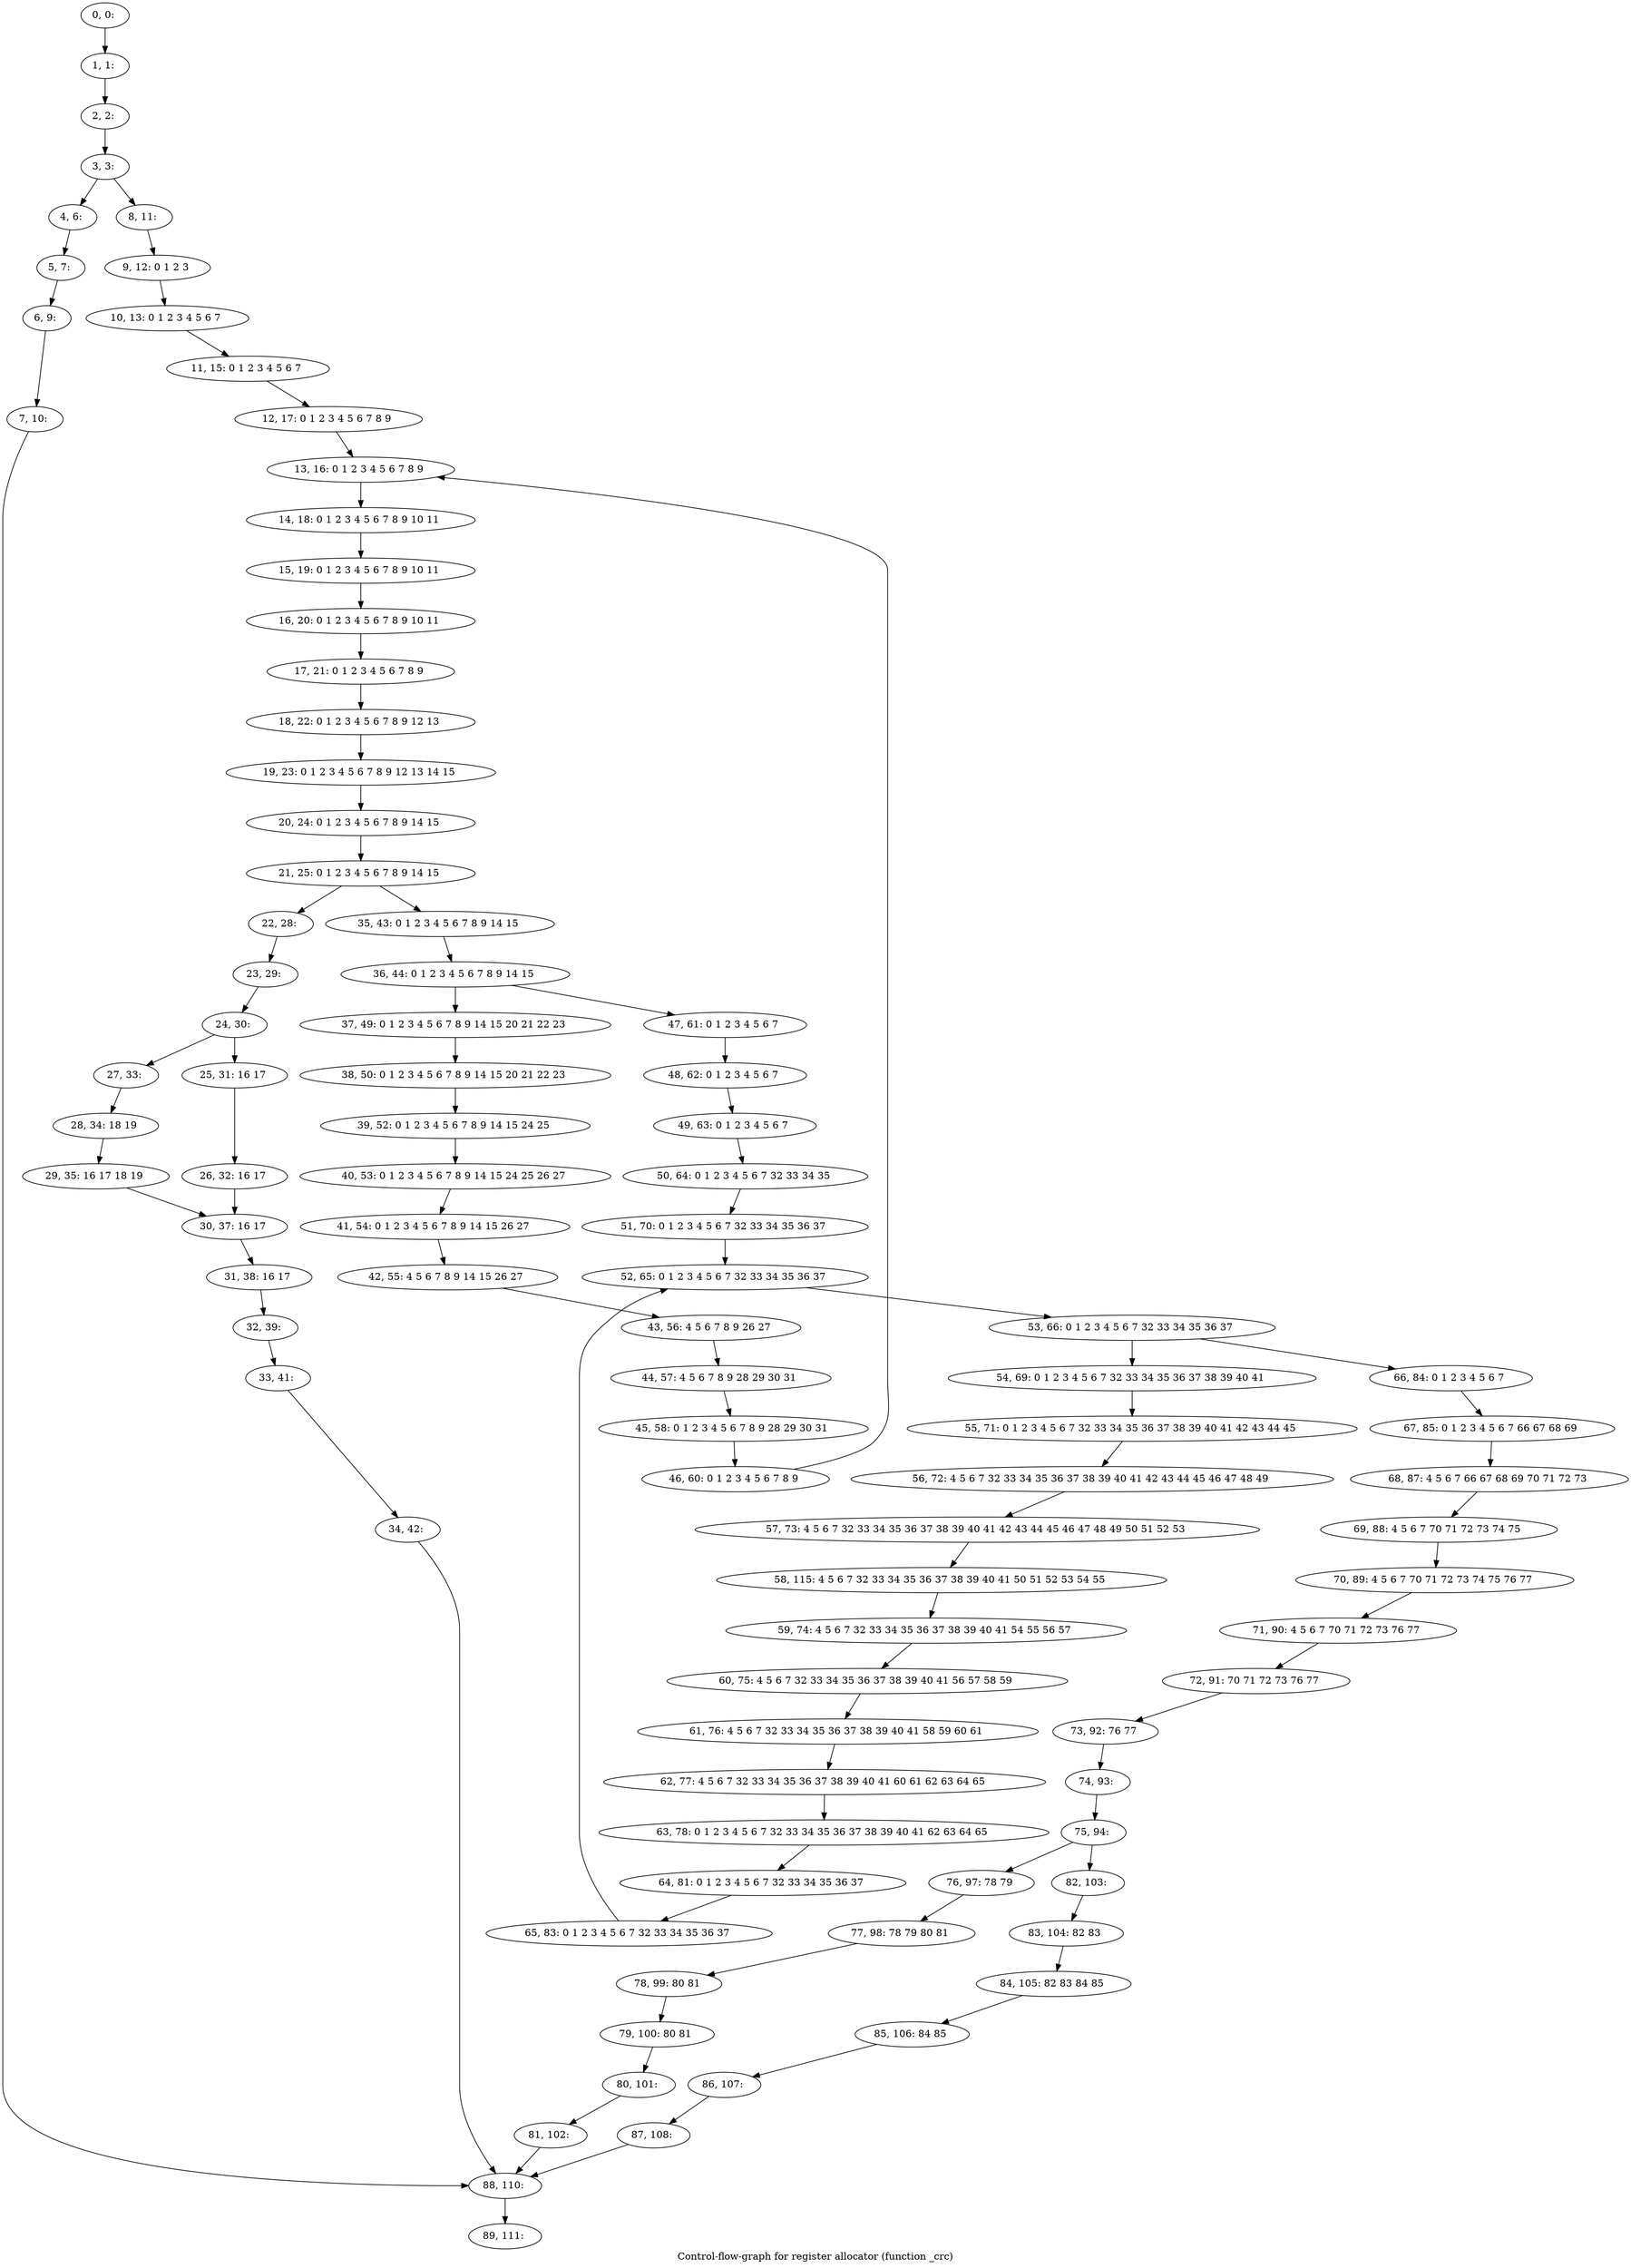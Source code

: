 digraph G {
graph [label="Control-flow-graph for register allocator (function _crc)"]
0[label="0, 0: "];
1[label="1, 1: "];
2[label="2, 2: "];
3[label="3, 3: "];
4[label="4, 6: "];
5[label="5, 7: "];
6[label="6, 9: "];
7[label="7, 10: "];
8[label="8, 11: "];
9[label="9, 12: 0 1 2 3 "];
10[label="10, 13: 0 1 2 3 4 5 6 7 "];
11[label="11, 15: 0 1 2 3 4 5 6 7 "];
12[label="12, 17: 0 1 2 3 4 5 6 7 8 9 "];
13[label="13, 16: 0 1 2 3 4 5 6 7 8 9 "];
14[label="14, 18: 0 1 2 3 4 5 6 7 8 9 10 11 "];
15[label="15, 19: 0 1 2 3 4 5 6 7 8 9 10 11 "];
16[label="16, 20: 0 1 2 3 4 5 6 7 8 9 10 11 "];
17[label="17, 21: 0 1 2 3 4 5 6 7 8 9 "];
18[label="18, 22: 0 1 2 3 4 5 6 7 8 9 12 13 "];
19[label="19, 23: 0 1 2 3 4 5 6 7 8 9 12 13 14 15 "];
20[label="20, 24: 0 1 2 3 4 5 6 7 8 9 14 15 "];
21[label="21, 25: 0 1 2 3 4 5 6 7 8 9 14 15 "];
22[label="22, 28: "];
23[label="23, 29: "];
24[label="24, 30: "];
25[label="25, 31: 16 17 "];
26[label="26, 32: 16 17 "];
27[label="27, 33: "];
28[label="28, 34: 18 19 "];
29[label="29, 35: 16 17 18 19 "];
30[label="30, 37: 16 17 "];
31[label="31, 38: 16 17 "];
32[label="32, 39: "];
33[label="33, 41: "];
34[label="34, 42: "];
35[label="35, 43: 0 1 2 3 4 5 6 7 8 9 14 15 "];
36[label="36, 44: 0 1 2 3 4 5 6 7 8 9 14 15 "];
37[label="37, 49: 0 1 2 3 4 5 6 7 8 9 14 15 20 21 22 23 "];
38[label="38, 50: 0 1 2 3 4 5 6 7 8 9 14 15 20 21 22 23 "];
39[label="39, 52: 0 1 2 3 4 5 6 7 8 9 14 15 24 25 "];
40[label="40, 53: 0 1 2 3 4 5 6 7 8 9 14 15 24 25 26 27 "];
41[label="41, 54: 0 1 2 3 4 5 6 7 8 9 14 15 26 27 "];
42[label="42, 55: 4 5 6 7 8 9 14 15 26 27 "];
43[label="43, 56: 4 5 6 7 8 9 26 27 "];
44[label="44, 57: 4 5 6 7 8 9 28 29 30 31 "];
45[label="45, 58: 0 1 2 3 4 5 6 7 8 9 28 29 30 31 "];
46[label="46, 60: 0 1 2 3 4 5 6 7 8 9 "];
47[label="47, 61: 0 1 2 3 4 5 6 7 "];
48[label="48, 62: 0 1 2 3 4 5 6 7 "];
49[label="49, 63: 0 1 2 3 4 5 6 7 "];
50[label="50, 64: 0 1 2 3 4 5 6 7 32 33 34 35 "];
51[label="51, 70: 0 1 2 3 4 5 6 7 32 33 34 35 36 37 "];
52[label="52, 65: 0 1 2 3 4 5 6 7 32 33 34 35 36 37 "];
53[label="53, 66: 0 1 2 3 4 5 6 7 32 33 34 35 36 37 "];
54[label="54, 69: 0 1 2 3 4 5 6 7 32 33 34 35 36 37 38 39 40 41 "];
55[label="55, 71: 0 1 2 3 4 5 6 7 32 33 34 35 36 37 38 39 40 41 42 43 44 45 "];
56[label="56, 72: 4 5 6 7 32 33 34 35 36 37 38 39 40 41 42 43 44 45 46 47 48 49 "];
57[label="57, 73: 4 5 6 7 32 33 34 35 36 37 38 39 40 41 42 43 44 45 46 47 48 49 50 51 52 53 "];
58[label="58, 115: 4 5 6 7 32 33 34 35 36 37 38 39 40 41 50 51 52 53 54 55 "];
59[label="59, 74: 4 5 6 7 32 33 34 35 36 37 38 39 40 41 54 55 56 57 "];
60[label="60, 75: 4 5 6 7 32 33 34 35 36 37 38 39 40 41 56 57 58 59 "];
61[label="61, 76: 4 5 6 7 32 33 34 35 36 37 38 39 40 41 58 59 60 61 "];
62[label="62, 77: 4 5 6 7 32 33 34 35 36 37 38 39 40 41 60 61 62 63 64 65 "];
63[label="63, 78: 0 1 2 3 4 5 6 7 32 33 34 35 36 37 38 39 40 41 62 63 64 65 "];
64[label="64, 81: 0 1 2 3 4 5 6 7 32 33 34 35 36 37 "];
65[label="65, 83: 0 1 2 3 4 5 6 7 32 33 34 35 36 37 "];
66[label="66, 84: 0 1 2 3 4 5 6 7 "];
67[label="67, 85: 0 1 2 3 4 5 6 7 66 67 68 69 "];
68[label="68, 87: 4 5 6 7 66 67 68 69 70 71 72 73 "];
69[label="69, 88: 4 5 6 7 70 71 72 73 74 75 "];
70[label="70, 89: 4 5 6 7 70 71 72 73 74 75 76 77 "];
71[label="71, 90: 4 5 6 7 70 71 72 73 76 77 "];
72[label="72, 91: 70 71 72 73 76 77 "];
73[label="73, 92: 76 77 "];
74[label="74, 93: "];
75[label="75, 94: "];
76[label="76, 97: 78 79 "];
77[label="77, 98: 78 79 80 81 "];
78[label="78, 99: 80 81 "];
79[label="79, 100: 80 81 "];
80[label="80, 101: "];
81[label="81, 102: "];
82[label="82, 103: "];
83[label="83, 104: 82 83 "];
84[label="84, 105: 82 83 84 85 "];
85[label="85, 106: 84 85 "];
86[label="86, 107: "];
87[label="87, 108: "];
88[label="88, 110: "];
89[label="89, 111: "];
0->1 ;
1->2 ;
2->3 ;
3->4 ;
3->8 ;
4->5 ;
5->6 ;
6->7 ;
7->88 ;
8->9 ;
9->10 ;
10->11 ;
11->12 ;
12->13 ;
13->14 ;
14->15 ;
15->16 ;
16->17 ;
17->18 ;
18->19 ;
19->20 ;
20->21 ;
21->22 ;
21->35 ;
22->23 ;
23->24 ;
24->25 ;
24->27 ;
25->26 ;
26->30 ;
27->28 ;
28->29 ;
29->30 ;
30->31 ;
31->32 ;
32->33 ;
33->34 ;
34->88 ;
35->36 ;
36->37 ;
36->47 ;
37->38 ;
38->39 ;
39->40 ;
40->41 ;
41->42 ;
42->43 ;
43->44 ;
44->45 ;
45->46 ;
46->13 ;
47->48 ;
48->49 ;
49->50 ;
50->51 ;
51->52 ;
52->53 ;
53->54 ;
53->66 ;
54->55 ;
55->56 ;
56->57 ;
57->58 ;
58->59 ;
59->60 ;
60->61 ;
61->62 ;
62->63 ;
63->64 ;
64->65 ;
65->52 ;
66->67 ;
67->68 ;
68->69 ;
69->70 ;
70->71 ;
71->72 ;
72->73 ;
73->74 ;
74->75 ;
75->76 ;
75->82 ;
76->77 ;
77->78 ;
78->79 ;
79->80 ;
80->81 ;
81->88 ;
82->83 ;
83->84 ;
84->85 ;
85->86 ;
86->87 ;
87->88 ;
88->89 ;
}
